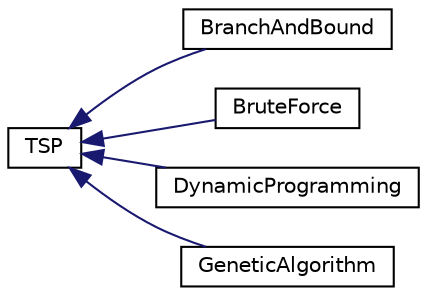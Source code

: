 digraph "Representação gráfica da hiearquia da classe"
{
  edge [fontname="Helvetica",fontsize="10",labelfontname="Helvetica",labelfontsize="10"];
  node [fontname="Helvetica",fontsize="10",shape=record];
  rankdir="LR";
  Node0 [label="TSP",height=0.2,width=0.4,color="black", fillcolor="white", style="filled",URL="$classTSP.html"];
  Node0 -> Node1 [dir="back",color="midnightblue",fontsize="10",style="solid",fontname="Helvetica"];
  Node1 [label="BranchAndBound",height=0.2,width=0.4,color="black", fillcolor="white", style="filled",URL="$classBranchAndBound.html"];
  Node0 -> Node2 [dir="back",color="midnightblue",fontsize="10",style="solid",fontname="Helvetica"];
  Node2 [label="BruteForce",height=0.2,width=0.4,color="black", fillcolor="white", style="filled",URL="$classBruteForce.html"];
  Node0 -> Node3 [dir="back",color="midnightblue",fontsize="10",style="solid",fontname="Helvetica"];
  Node3 [label="DynamicProgramming",height=0.2,width=0.4,color="black", fillcolor="white", style="filled",URL="$classDynamicProgramming.html"];
  Node0 -> Node4 [dir="back",color="midnightblue",fontsize="10",style="solid",fontname="Helvetica"];
  Node4 [label="GeneticAlgorithm",height=0.2,width=0.4,color="black", fillcolor="white", style="filled",URL="$classGeneticAlgorithm.html"];
}
